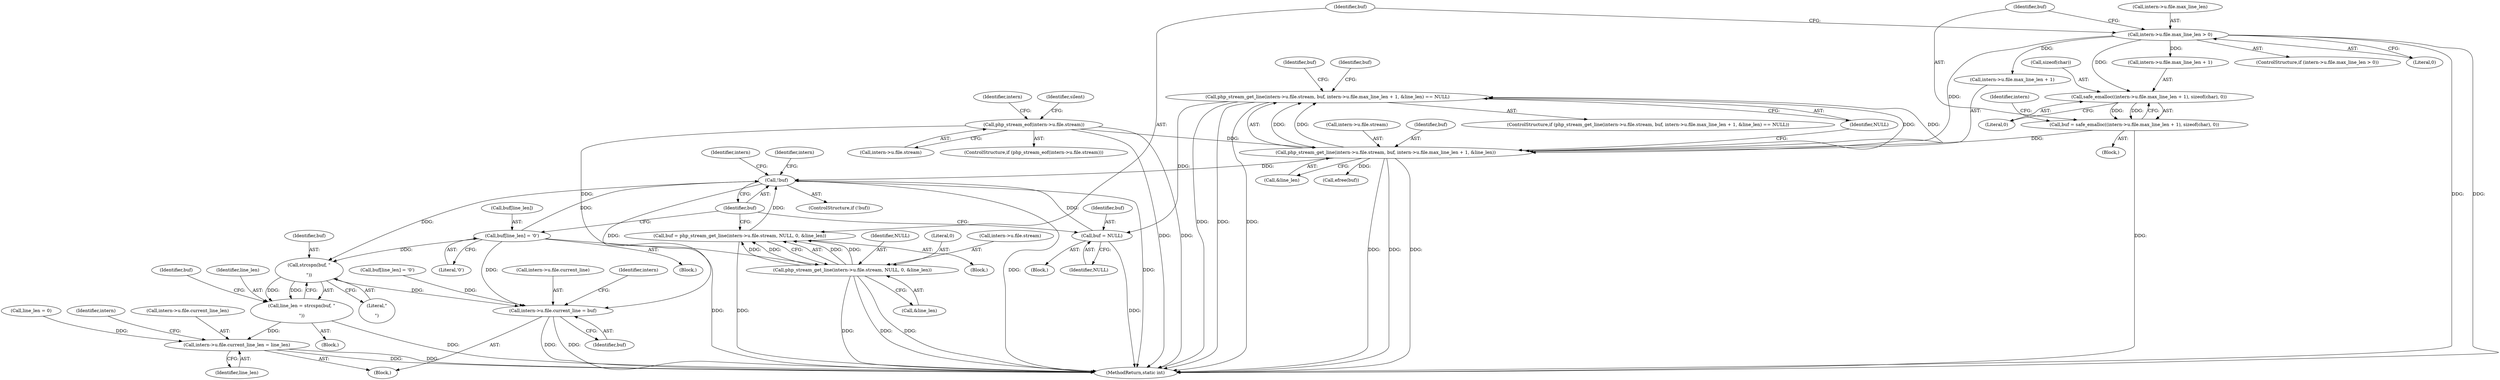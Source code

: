 digraph "0_php-src_7245bff300d3fa8bacbef7897ff080a6f1c23eba?w=1_49@API" {
"1000260" [label="(Call,strcspn(buf, \"\r\n\"))"];
"1000227" [label="(Call,!buf)"];
"1000200" [label="(Call,buf = NULL)"];
"1000175" [label="(Call,php_stream_get_line(intern->u.file.stream, buf, intern->u.file.max_line_len + 1, &line_len) == NULL)"];
"1000176" [label="(Call,php_stream_get_line(intern->u.file.stream, buf, intern->u.file.max_line_len + 1, &line_len))"];
"1000133" [label="(Call,php_stream_eof(intern->u.file.stream))"];
"1000159" [label="(Call,buf = safe_emalloc((intern->u.file.max_line_len + 1), sizeof(char), 0))"];
"1000161" [label="(Call,safe_emalloc((intern->u.file.max_line_len + 1), sizeof(char), 0))"];
"1000149" [label="(Call,intern->u.file.max_line_len > 0)"];
"1000205" [label="(Call,buf[line_len] = '\0')"];
"1000212" [label="(Call,buf = php_stream_get_line(intern->u.file.stream, NULL, 0, &line_len))"];
"1000214" [label="(Call,php_stream_get_line(intern->u.file.stream, NULL, 0, &line_len))"];
"1000258" [label="(Call,line_len = strcspn(buf, \"\r\n\"))"];
"1000277" [label="(Call,intern->u.file.current_line_len = line_len)"];
"1000268" [label="(Call,intern->u.file.current_line = buf)"];
"1000290" [label="(Identifier,intern)"];
"1000268" [label="(Call,intern->u.file.current_line = buf)"];
"1000277" [label="(Call,intern->u.file.current_line_len = line_len)"];
"1000185" [label="(Call,intern->u.file.max_line_len + 1)"];
"1000209" [label="(Literal,'\0')"];
"1000278" [label="(Call,intern->u.file.current_line_len)"];
"1000212" [label="(Call,buf = php_stream_get_line(intern->u.file.stream, NULL, 0, &line_len))"];
"1000161" [label="(Call,safe_emalloc((intern->u.file.max_line_len + 1), sizeof(char), 0))"];
"1000224" [label="(Call,&line_len)"];
"1000222" [label="(Identifier,NULL)"];
"1000265" [label="(Identifier,buf)"];
"1000285" [label="(Identifier,line_len)"];
"1000257" [label="(Block,)"];
"1000258" [label="(Call,line_len = strcspn(buf, \"\r\n\"))"];
"1000234" [label="(Identifier,intern)"];
"1000150" [label="(Call,intern->u.file.max_line_len)"];
"1000199" [label="(Identifier,buf)"];
"1000175" [label="(Call,php_stream_get_line(intern->u.file.stream, buf, intern->u.file.max_line_len + 1, &line_len) == NULL)"];
"1000206" [label="(Call,buf[line_len])"];
"1000197" [label="(Block,)"];
"1000204" [label="(Block,)"];
"1000250" [label="(Block,)"];
"1000176" [label="(Call,php_stream_get_line(intern->u.file.stream, buf, intern->u.file.max_line_len + 1, &line_len))"];
"1000144" [label="(Identifier,silent)"];
"1000162" [label="(Call,intern->u.file.max_line_len + 1)"];
"1000226" [label="(ControlStructure,if (!buf))"];
"1000177" [label="(Call,intern->u.file.stream)"];
"1000269" [label="(Call,intern->u.file.current_line)"];
"1000261" [label="(Identifier,buf)"];
"1000297" [label="(MethodReturn,static int)"];
"1000134" [label="(Call,intern->u.file.stream)"];
"1000180" [label="(Identifier,intern)"];
"1000194" [label="(Call,&line_len)"];
"1000159" [label="(Call,buf = safe_emalloc((intern->u.file.max_line_len + 1), sizeof(char), 0))"];
"1000184" [label="(Identifier,buf)"];
"1000198" [label="(Call,efree(buf))"];
"1000148" [label="(ControlStructure,if (intern->u.file.max_line_len > 0))"];
"1000281" [label="(Identifier,intern)"];
"1000132" [label="(ControlStructure,if (php_stream_eof(intern->u.file.stream)))"];
"1000214" [label="(Call,php_stream_get_line(intern->u.file.stream, NULL, 0, &line_len))"];
"1000108" [label="(Call,line_len = 0)"];
"1000196" [label="(Identifier,NULL)"];
"1000227" [label="(Call,!buf)"];
"1000174" [label="(ControlStructure,if (php_stream_get_line(intern->u.file.stream, buf, intern->u.file.max_line_len + 1, &line_len) == NULL))"];
"1000157" [label="(Literal,0)"];
"1000223" [label="(Literal,0)"];
"1000259" [label="(Identifier,line_len)"];
"1000276" [label="(Identifier,buf)"];
"1000254" [label="(Identifier,intern)"];
"1000263" [label="(Call,buf[line_len] = '\0')"];
"1000158" [label="(Block,)"];
"1000211" [label="(Block,)"];
"1000153" [label="(Identifier,intern)"];
"1000171" [label="(Call,sizeof(char))"];
"1000213" [label="(Identifier,buf)"];
"1000173" [label="(Literal,0)"];
"1000207" [label="(Identifier,buf)"];
"1000149" [label="(Call,intern->u.file.max_line_len > 0)"];
"1000215" [label="(Call,intern->u.file.stream)"];
"1000205" [label="(Call,buf[line_len] = '\0')"];
"1000260" [label="(Call,strcspn(buf, \"\r\n\"))"];
"1000202" [label="(Identifier,NULL)"];
"1000201" [label="(Identifier,buf)"];
"1000133" [label="(Call,php_stream_eof(intern->u.file.stream))"];
"1000160" [label="(Identifier,buf)"];
"1000200" [label="(Call,buf = NULL)"];
"1000262" [label="(Literal,\"\r\n\")"];
"1000228" [label="(Identifier,buf)"];
"1000260" -> "1000258"  [label="AST: "];
"1000260" -> "1000262"  [label="CFG: "];
"1000261" -> "1000260"  [label="AST: "];
"1000262" -> "1000260"  [label="AST: "];
"1000258" -> "1000260"  [label="CFG: "];
"1000260" -> "1000258"  [label="DDG: "];
"1000260" -> "1000258"  [label="DDG: "];
"1000227" -> "1000260"  [label="DDG: "];
"1000205" -> "1000260"  [label="DDG: "];
"1000260" -> "1000268"  [label="DDG: "];
"1000227" -> "1000226"  [label="AST: "];
"1000227" -> "1000228"  [label="CFG: "];
"1000228" -> "1000227"  [label="AST: "];
"1000234" -> "1000227"  [label="CFG: "];
"1000254" -> "1000227"  [label="CFG: "];
"1000227" -> "1000297"  [label="DDG: "];
"1000227" -> "1000297"  [label="DDG: "];
"1000200" -> "1000227"  [label="DDG: "];
"1000205" -> "1000227"  [label="DDG: "];
"1000176" -> "1000227"  [label="DDG: "];
"1000212" -> "1000227"  [label="DDG: "];
"1000227" -> "1000268"  [label="DDG: "];
"1000200" -> "1000197"  [label="AST: "];
"1000200" -> "1000202"  [label="CFG: "];
"1000201" -> "1000200"  [label="AST: "];
"1000202" -> "1000200"  [label="AST: "];
"1000228" -> "1000200"  [label="CFG: "];
"1000200" -> "1000297"  [label="DDG: "];
"1000175" -> "1000200"  [label="DDG: "];
"1000175" -> "1000174"  [label="AST: "];
"1000175" -> "1000196"  [label="CFG: "];
"1000176" -> "1000175"  [label="AST: "];
"1000196" -> "1000175"  [label="AST: "];
"1000199" -> "1000175"  [label="CFG: "];
"1000207" -> "1000175"  [label="CFG: "];
"1000175" -> "1000297"  [label="DDG: "];
"1000175" -> "1000297"  [label="DDG: "];
"1000175" -> "1000297"  [label="DDG: "];
"1000176" -> "1000175"  [label="DDG: "];
"1000176" -> "1000175"  [label="DDG: "];
"1000176" -> "1000175"  [label="DDG: "];
"1000176" -> "1000175"  [label="DDG: "];
"1000176" -> "1000194"  [label="CFG: "];
"1000177" -> "1000176"  [label="AST: "];
"1000184" -> "1000176"  [label="AST: "];
"1000185" -> "1000176"  [label="AST: "];
"1000194" -> "1000176"  [label="AST: "];
"1000196" -> "1000176"  [label="CFG: "];
"1000176" -> "1000297"  [label="DDG: "];
"1000176" -> "1000297"  [label="DDG: "];
"1000176" -> "1000297"  [label="DDG: "];
"1000133" -> "1000176"  [label="DDG: "];
"1000159" -> "1000176"  [label="DDG: "];
"1000149" -> "1000176"  [label="DDG: "];
"1000176" -> "1000198"  [label="DDG: "];
"1000133" -> "1000132"  [label="AST: "];
"1000133" -> "1000134"  [label="CFG: "];
"1000134" -> "1000133"  [label="AST: "];
"1000144" -> "1000133"  [label="CFG: "];
"1000153" -> "1000133"  [label="CFG: "];
"1000133" -> "1000297"  [label="DDG: "];
"1000133" -> "1000297"  [label="DDG: "];
"1000133" -> "1000214"  [label="DDG: "];
"1000159" -> "1000158"  [label="AST: "];
"1000159" -> "1000161"  [label="CFG: "];
"1000160" -> "1000159"  [label="AST: "];
"1000161" -> "1000159"  [label="AST: "];
"1000180" -> "1000159"  [label="CFG: "];
"1000159" -> "1000297"  [label="DDG: "];
"1000161" -> "1000159"  [label="DDG: "];
"1000161" -> "1000159"  [label="DDG: "];
"1000161" -> "1000173"  [label="CFG: "];
"1000162" -> "1000161"  [label="AST: "];
"1000171" -> "1000161"  [label="AST: "];
"1000173" -> "1000161"  [label="AST: "];
"1000149" -> "1000161"  [label="DDG: "];
"1000149" -> "1000148"  [label="AST: "];
"1000149" -> "1000157"  [label="CFG: "];
"1000150" -> "1000149"  [label="AST: "];
"1000157" -> "1000149"  [label="AST: "];
"1000160" -> "1000149"  [label="CFG: "];
"1000213" -> "1000149"  [label="CFG: "];
"1000149" -> "1000297"  [label="DDG: "];
"1000149" -> "1000297"  [label="DDG: "];
"1000149" -> "1000162"  [label="DDG: "];
"1000149" -> "1000185"  [label="DDG: "];
"1000205" -> "1000204"  [label="AST: "];
"1000205" -> "1000209"  [label="CFG: "];
"1000206" -> "1000205"  [label="AST: "];
"1000209" -> "1000205"  [label="AST: "];
"1000228" -> "1000205"  [label="CFG: "];
"1000205" -> "1000297"  [label="DDG: "];
"1000205" -> "1000268"  [label="DDG: "];
"1000212" -> "1000211"  [label="AST: "];
"1000212" -> "1000214"  [label="CFG: "];
"1000213" -> "1000212"  [label="AST: "];
"1000214" -> "1000212"  [label="AST: "];
"1000228" -> "1000212"  [label="CFG: "];
"1000212" -> "1000297"  [label="DDG: "];
"1000214" -> "1000212"  [label="DDG: "];
"1000214" -> "1000212"  [label="DDG: "];
"1000214" -> "1000212"  [label="DDG: "];
"1000214" -> "1000212"  [label="DDG: "];
"1000214" -> "1000224"  [label="CFG: "];
"1000215" -> "1000214"  [label="AST: "];
"1000222" -> "1000214"  [label="AST: "];
"1000223" -> "1000214"  [label="AST: "];
"1000224" -> "1000214"  [label="AST: "];
"1000214" -> "1000297"  [label="DDG: "];
"1000214" -> "1000297"  [label="DDG: "];
"1000214" -> "1000297"  [label="DDG: "];
"1000258" -> "1000257"  [label="AST: "];
"1000259" -> "1000258"  [label="AST: "];
"1000265" -> "1000258"  [label="CFG: "];
"1000258" -> "1000297"  [label="DDG: "];
"1000258" -> "1000277"  [label="DDG: "];
"1000277" -> "1000250"  [label="AST: "];
"1000277" -> "1000285"  [label="CFG: "];
"1000278" -> "1000277"  [label="AST: "];
"1000285" -> "1000277"  [label="AST: "];
"1000290" -> "1000277"  [label="CFG: "];
"1000277" -> "1000297"  [label="DDG: "];
"1000277" -> "1000297"  [label="DDG: "];
"1000108" -> "1000277"  [label="DDG: "];
"1000268" -> "1000250"  [label="AST: "];
"1000268" -> "1000276"  [label="CFG: "];
"1000269" -> "1000268"  [label="AST: "];
"1000276" -> "1000268"  [label="AST: "];
"1000281" -> "1000268"  [label="CFG: "];
"1000268" -> "1000297"  [label="DDG: "];
"1000268" -> "1000297"  [label="DDG: "];
"1000263" -> "1000268"  [label="DDG: "];
}
